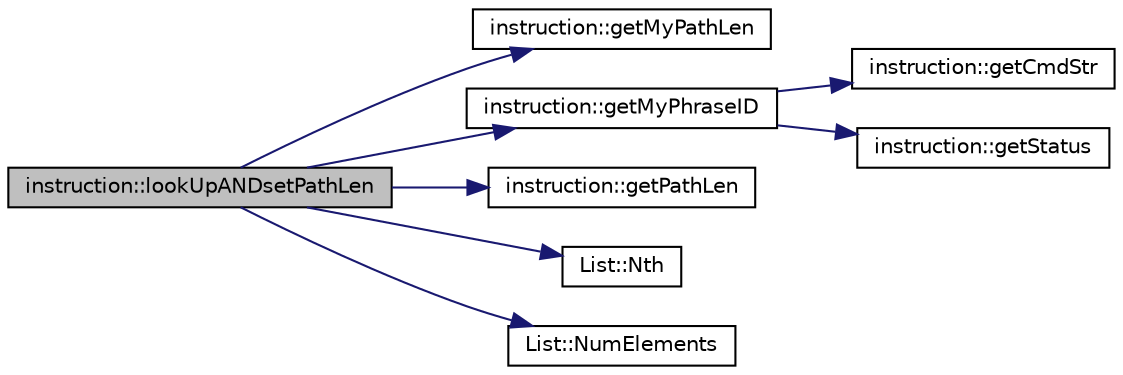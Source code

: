 digraph G
{
  edge [fontname="Helvetica",fontsize="10",labelfontname="Helvetica",labelfontsize="10"];
  node [fontname="Helvetica",fontsize="10",shape=record];
  rankdir=LR;
  Node1 [label="instruction::lookUpANDsetPathLen",height=0.2,width=0.4,color="black", fillcolor="grey75", style="filled" fontcolor="black"];
  Node1 -> Node2 [color="midnightblue",fontsize="10",style="solid",fontname="Helvetica"];
  Node2 [label="instruction::getMyPathLen",height=0.2,width=0.4,color="black", fillcolor="white", style="filled",URL="$classinstruction.html#a48dbb40a5b7bc9bd36b3990fc61f20b2"];
  Node1 -> Node3 [color="midnightblue",fontsize="10",style="solid",fontname="Helvetica"];
  Node3 [label="instruction::getMyPhraseID",height=0.2,width=0.4,color="black", fillcolor="white", style="filled",URL="$classinstruction.html#a5047f83c94ed37bcae844d295ba0e6e4"];
  Node3 -> Node4 [color="midnightblue",fontsize="10",style="solid",fontname="Helvetica"];
  Node4 [label="instruction::getCmdStr",height=0.2,width=0.4,color="black", fillcolor="white", style="filled",URL="$classinstruction.html#a95d2dc965b2b6bb037d31af748b98d30"];
  Node3 -> Node5 [color="midnightblue",fontsize="10",style="solid",fontname="Helvetica"];
  Node5 [label="instruction::getStatus",height=0.2,width=0.4,color="black", fillcolor="white", style="filled",URL="$classinstruction.html#ae93f7b1b0385897bb15fc795ee654c37"];
  Node1 -> Node6 [color="midnightblue",fontsize="10",style="solid",fontname="Helvetica"];
  Node6 [label="instruction::getPathLen",height=0.2,width=0.4,color="black", fillcolor="white", style="filled",URL="$classinstruction.html#ac773a71d9b69171d092da07080735421"];
  Node1 -> Node7 [color="midnightblue",fontsize="10",style="solid",fontname="Helvetica"];
  Node7 [label="List::Nth",height=0.2,width=0.4,color="black", fillcolor="white", style="filled",URL="$classList.html#a5eb964816de33c85e1d46658ddf8c6c4"];
  Node1 -> Node8 [color="midnightblue",fontsize="10",style="solid",fontname="Helvetica"];
  Node8 [label="List::NumElements",height=0.2,width=0.4,color="black", fillcolor="white", style="filled",URL="$classList.html#ac2e9d50f703b01bf643fa6ce50837c26"];
}
